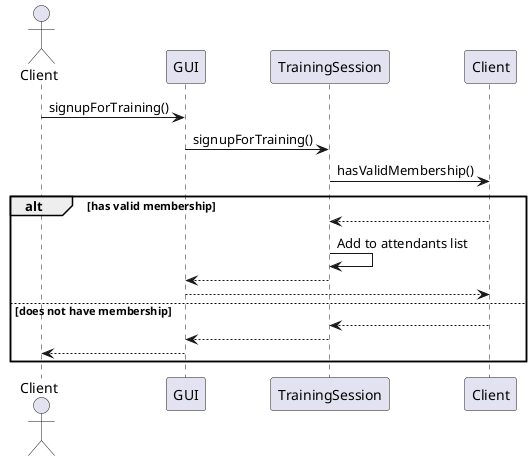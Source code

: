 

@startuml

actor Client as Clienta
participant GUI
participant TrainingSession
participant Client as Client


Clienta -> GUI: signupForTraining()
GUI -> TrainingSession: signupForTraining()
TrainingSession -> Client: hasValidMembership()

alt has valid membership
    Client --> TrainingSession 
    TrainingSession -> TrainingSession: Add to attendants list
    TrainingSession --> GUI
    GUI --> Client
else does not have membership
    Client --> TrainingSession
    TrainingSession --> GUI 
    GUI --> Clienta
end

@enduml

